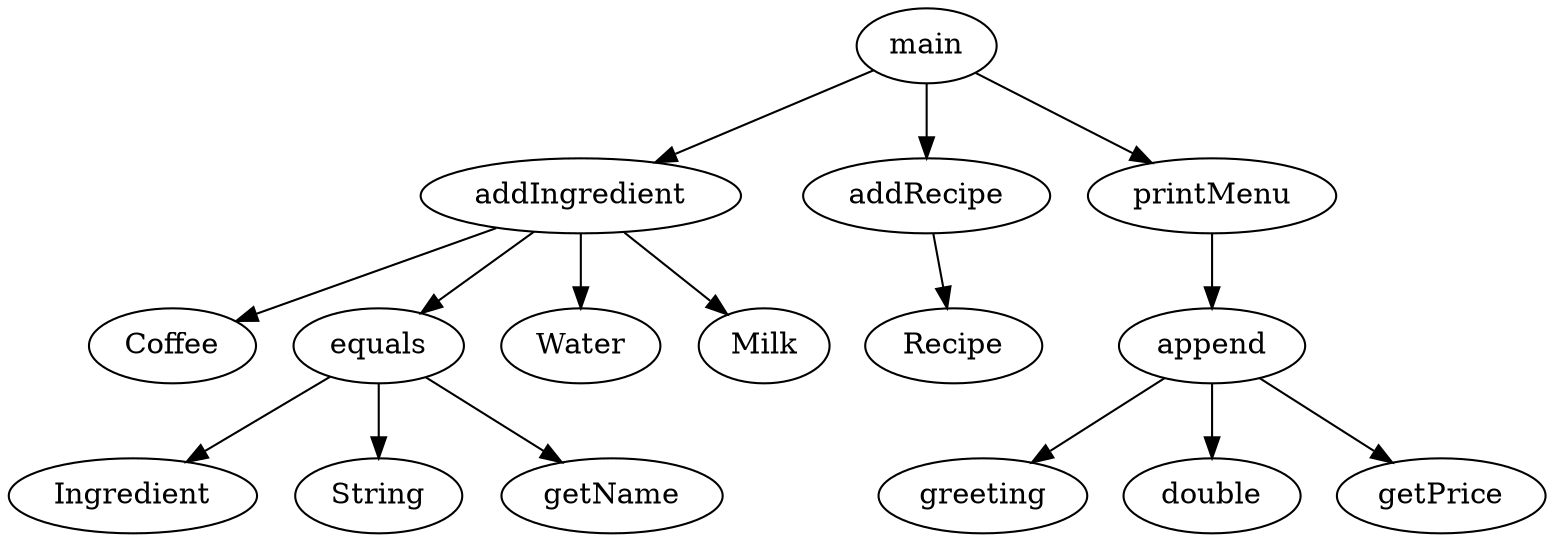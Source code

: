 digraph Cafe {
IDmain [label="main"];
IDaddIngredient [label="addIngredient"];
IDCoffee [label="Coffee"];
IDequals [label="equals"];
IDIngredient [label="Ingredient"];
IDString [label="String"];
IDgetName [label="getName"];
IDWater [label="Water"];
IDaddRecipe [label="addRecipe"];
IDRecipe [label="Recipe"];
IDMilk [label="Milk"];
IDprintMenu [label="printMenu"];
IDappend [label="append"];
IDgreeting [label="greeting"];
IDdouble [label="double"];
IDgetPrice [label="getPrice"];
IDmain -> IDaddIngredient;
IDmain -> IDaddRecipe;
IDmain -> IDprintMenu;
IDaddIngredient -> IDCoffee;
IDaddIngredient -> IDequals;
IDaddIngredient -> IDWater;
IDaddIngredient -> IDMilk;
IDequals -> IDIngredient;
IDequals -> IDString;
IDequals -> IDgetName;
IDaddRecipe -> IDRecipe;
IDprintMenu -> IDappend;
IDappend -> IDgreeting;
IDappend -> IDdouble;
IDappend -> IDgetPrice;
}
